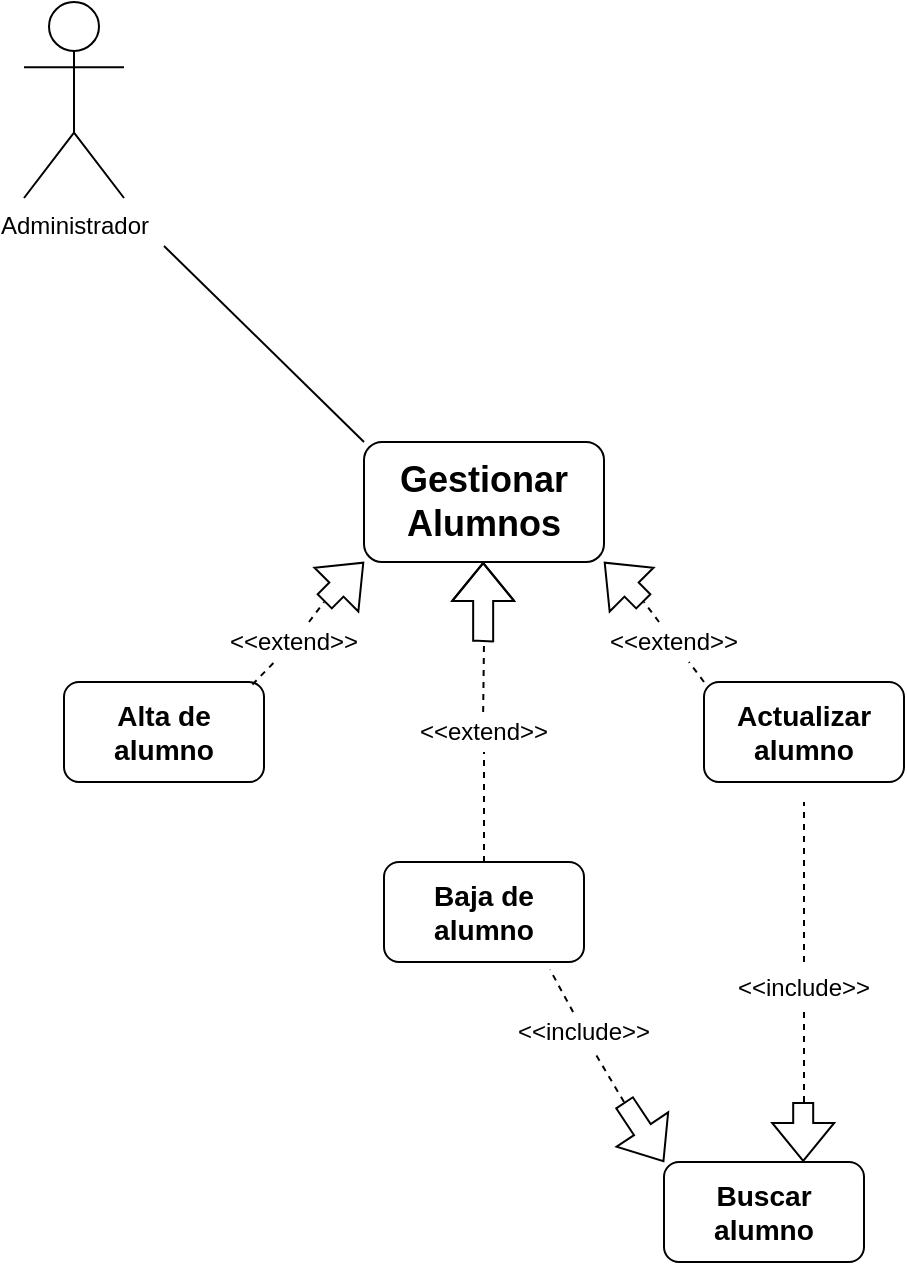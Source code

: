 <mxfile version="21.5.0" type="device">
  <diagram id="C5RBs43oDa-KdzZeNtuy" name="Page-1">
    <mxGraphModel dx="691" dy="445" grid="1" gridSize="10" guides="1" tooltips="1" connect="1" arrows="1" fold="1" page="1" pageScale="1" pageWidth="827" pageHeight="1169" math="0" shadow="0">
      <root>
        <mxCell id="WIyWlLk6GJQsqaUBKTNV-0" />
        <mxCell id="WIyWlLk6GJQsqaUBKTNV-1" parent="WIyWlLk6GJQsqaUBKTNV-0" />
        <mxCell id="CvQ1r4O0kbjZ_cjXdto4-0" value="Administrador" style="shape=umlActor;verticalLabelPosition=bottom;verticalAlign=top;html=1;outlineConnect=0;" vertex="1" parent="WIyWlLk6GJQsqaUBKTNV-1">
          <mxGeometry x="230" y="60" width="50" height="98" as="geometry" />
        </mxCell>
        <mxCell id="CvQ1r4O0kbjZ_cjXdto4-4" value="" style="endArrow=none;html=1;rounded=0;" edge="1" parent="WIyWlLk6GJQsqaUBKTNV-1">
          <mxGeometry width="50" height="50" relative="1" as="geometry">
            <mxPoint x="400" y="280" as="sourcePoint" />
            <mxPoint x="300" y="182" as="targetPoint" />
          </mxGeometry>
        </mxCell>
        <mxCell id="CvQ1r4O0kbjZ_cjXdto4-5" value="&lt;h2&gt;Gestionar Alumnos&lt;/h2&gt;" style="rounded=1;whiteSpace=wrap;html=1;" vertex="1" parent="WIyWlLk6GJQsqaUBKTNV-1">
          <mxGeometry x="400" y="280" width="120" height="60" as="geometry" />
        </mxCell>
        <mxCell id="CvQ1r4O0kbjZ_cjXdto4-6" value="&lt;h3&gt;Alta de alumno&lt;/h3&gt;" style="rounded=1;whiteSpace=wrap;html=1;" vertex="1" parent="WIyWlLk6GJQsqaUBKTNV-1">
          <mxGeometry x="250" y="400" width="100" height="50" as="geometry" />
        </mxCell>
        <mxCell id="CvQ1r4O0kbjZ_cjXdto4-8" value="&lt;h3&gt;Actualizar alumno&lt;/h3&gt;" style="rounded=1;whiteSpace=wrap;html=1;" vertex="1" parent="WIyWlLk6GJQsqaUBKTNV-1">
          <mxGeometry x="570" y="400" width="100" height="50" as="geometry" />
        </mxCell>
        <mxCell id="CvQ1r4O0kbjZ_cjXdto4-9" value="&lt;h3&gt;Baja de alumno&lt;/h3&gt;" style="rounded=1;whiteSpace=wrap;html=1;" vertex="1" parent="WIyWlLk6GJQsqaUBKTNV-1">
          <mxGeometry x="410" y="490" width="100" height="50" as="geometry" />
        </mxCell>
        <mxCell id="CvQ1r4O0kbjZ_cjXdto4-18" value="" style="endArrow=none;dashed=1;html=1;rounded=0;" edge="1" parent="WIyWlLk6GJQsqaUBKTNV-1" source="CvQ1r4O0kbjZ_cjXdto4-21">
          <mxGeometry width="50" height="50" relative="1" as="geometry">
            <mxPoint x="330" y="410" as="sourcePoint" />
            <mxPoint x="380" y="360" as="targetPoint" />
          </mxGeometry>
        </mxCell>
        <mxCell id="CvQ1r4O0kbjZ_cjXdto4-20" value="" style="shape=flexArrow;endArrow=classic;html=1;rounded=0;" edge="1" parent="WIyWlLk6GJQsqaUBKTNV-1">
          <mxGeometry width="50" height="50" relative="1" as="geometry">
            <mxPoint x="380" y="360" as="sourcePoint" />
            <mxPoint x="400" y="340" as="targetPoint" />
          </mxGeometry>
        </mxCell>
        <mxCell id="CvQ1r4O0kbjZ_cjXdto4-23" value="" style="endArrow=none;dashed=1;html=1;rounded=0;exitX=0.942;exitY=0.025;exitDx=0;exitDy=0;exitPerimeter=0;" edge="1" parent="WIyWlLk6GJQsqaUBKTNV-1" source="CvQ1r4O0kbjZ_cjXdto4-6" target="CvQ1r4O0kbjZ_cjXdto4-21">
          <mxGeometry width="50" height="50" relative="1" as="geometry">
            <mxPoint x="330" y="410" as="sourcePoint" />
            <mxPoint x="380" y="360" as="targetPoint" />
          </mxGeometry>
        </mxCell>
        <mxCell id="CvQ1r4O0kbjZ_cjXdto4-21" value="&amp;lt;&amp;lt;extend&amp;gt;&amp;gt;" style="text;html=1;strokeColor=none;fillColor=none;align=center;verticalAlign=middle;whiteSpace=wrap;rounded=0;" vertex="1" parent="WIyWlLk6GJQsqaUBKTNV-1">
          <mxGeometry x="340" y="370" width="50" height="20" as="geometry" />
        </mxCell>
        <mxCell id="CvQ1r4O0kbjZ_cjXdto4-30" value="" style="endArrow=none;dashed=1;html=1;rounded=0;" edge="1" parent="WIyWlLk6GJQsqaUBKTNV-1" target="CvQ1r4O0kbjZ_cjXdto4-31" source="CvQ1r4O0kbjZ_cjXdto4-9">
          <mxGeometry width="50" height="50" relative="1" as="geometry">
            <mxPoint x="390" y="410" as="sourcePoint" />
            <mxPoint x="440" y="360" as="targetPoint" />
          </mxGeometry>
        </mxCell>
        <mxCell id="CvQ1r4O0kbjZ_cjXdto4-31" value="&amp;lt;&amp;lt;extend&amp;gt;&amp;gt;" style="text;html=1;strokeColor=none;fillColor=none;align=center;verticalAlign=middle;whiteSpace=wrap;rounded=0;" vertex="1" parent="WIyWlLk6GJQsqaUBKTNV-1">
          <mxGeometry x="435" y="415" width="50" height="20" as="geometry" />
        </mxCell>
        <mxCell id="CvQ1r4O0kbjZ_cjXdto4-32" value="" style="endArrow=none;dashed=1;html=1;rounded=0;" edge="1" parent="WIyWlLk6GJQsqaUBKTNV-1">
          <mxGeometry width="50" height="50" relative="1" as="geometry">
            <mxPoint x="459.58" y="415" as="sourcePoint" />
            <mxPoint x="460" y="380" as="targetPoint" />
          </mxGeometry>
        </mxCell>
        <mxCell id="CvQ1r4O0kbjZ_cjXdto4-33" value="" style="shape=flexArrow;endArrow=classic;html=1;rounded=0;" edge="1" parent="WIyWlLk6GJQsqaUBKTNV-1">
          <mxGeometry width="50" height="50" relative="1" as="geometry">
            <mxPoint x="459.58" y="380" as="sourcePoint" />
            <mxPoint x="459.58" y="340" as="targetPoint" />
            <Array as="points">
              <mxPoint x="460" y="370" />
              <mxPoint x="459.58" y="380" />
            </Array>
          </mxGeometry>
        </mxCell>
        <mxCell id="CvQ1r4O0kbjZ_cjXdto4-34" value="" style="endArrow=none;dashed=1;html=1;rounded=0;" edge="1" parent="WIyWlLk6GJQsqaUBKTNV-1" source="CvQ1r4O0kbjZ_cjXdto4-37">
          <mxGeometry width="50" height="50" relative="1" as="geometry">
            <mxPoint x="570" y="400" as="sourcePoint" />
            <mxPoint x="540" y="360" as="targetPoint" />
          </mxGeometry>
        </mxCell>
        <mxCell id="CvQ1r4O0kbjZ_cjXdto4-35" value="" style="shape=flexArrow;endArrow=classic;html=1;rounded=0;" edge="1" parent="WIyWlLk6GJQsqaUBKTNV-1">
          <mxGeometry width="50" height="50" relative="1" as="geometry">
            <mxPoint x="540" y="360" as="sourcePoint" />
            <mxPoint x="520" y="340" as="targetPoint" />
          </mxGeometry>
        </mxCell>
        <mxCell id="CvQ1r4O0kbjZ_cjXdto4-36" value="" style="endArrow=none;dashed=1;html=1;rounded=0;" edge="1" parent="WIyWlLk6GJQsqaUBKTNV-1" target="CvQ1r4O0kbjZ_cjXdto4-37">
          <mxGeometry width="50" height="50" relative="1" as="geometry">
            <mxPoint x="570" y="400" as="sourcePoint" />
            <mxPoint x="620" y="350" as="targetPoint" />
          </mxGeometry>
        </mxCell>
        <mxCell id="CvQ1r4O0kbjZ_cjXdto4-37" value="&amp;lt;&amp;lt;extend&amp;gt;&amp;gt;" style="text;html=1;strokeColor=none;fillColor=none;align=center;verticalAlign=middle;whiteSpace=wrap;rounded=0;" vertex="1" parent="WIyWlLk6GJQsqaUBKTNV-1">
          <mxGeometry x="530" y="370" width="50" height="20" as="geometry" />
        </mxCell>
        <mxCell id="CvQ1r4O0kbjZ_cjXdto4-38" value="&lt;h3&gt;Buscar alumno&lt;/h3&gt;" style="rounded=1;whiteSpace=wrap;html=1;" vertex="1" parent="WIyWlLk6GJQsqaUBKTNV-1">
          <mxGeometry x="550" y="640" width="100" height="50" as="geometry" />
        </mxCell>
        <mxCell id="CvQ1r4O0kbjZ_cjXdto4-43" value="" style="shape=flexArrow;endArrow=classic;html=1;rounded=0;entryX=0;entryY=0;entryDx=0;entryDy=0;" edge="1" parent="WIyWlLk6GJQsqaUBKTNV-1" target="CvQ1r4O0kbjZ_cjXdto4-38">
          <mxGeometry width="50" height="50" relative="1" as="geometry">
            <mxPoint x="530" y="610" as="sourcePoint" />
            <mxPoint x="540" y="640" as="targetPoint" />
          </mxGeometry>
        </mxCell>
        <mxCell id="CvQ1r4O0kbjZ_cjXdto4-44" value="" style="endArrow=none;dashed=1;html=1;rounded=0;entryX=0.83;entryY=1.076;entryDx=0;entryDy=0;entryPerimeter=0;" edge="1" parent="WIyWlLk6GJQsqaUBKTNV-1" source="CvQ1r4O0kbjZ_cjXdto4-45" target="CvQ1r4O0kbjZ_cjXdto4-9">
          <mxGeometry width="50" height="50" relative="1" as="geometry">
            <mxPoint x="530" y="610" as="sourcePoint" />
            <mxPoint x="490" y="560" as="targetPoint" />
          </mxGeometry>
        </mxCell>
        <mxCell id="CvQ1r4O0kbjZ_cjXdto4-47" value="" style="endArrow=none;dashed=1;html=1;rounded=0;entryX=0.59;entryY=1.02;entryDx=0;entryDy=0;entryPerimeter=0;" edge="1" parent="WIyWlLk6GJQsqaUBKTNV-1" target="CvQ1r4O0kbjZ_cjXdto4-45">
          <mxGeometry width="50" height="50" relative="1" as="geometry">
            <mxPoint x="530" y="610" as="sourcePoint" />
            <mxPoint x="493" y="544" as="targetPoint" />
          </mxGeometry>
        </mxCell>
        <mxCell id="CvQ1r4O0kbjZ_cjXdto4-45" value="&amp;lt;&amp;lt;include&amp;gt;&amp;gt;" style="text;html=1;strokeColor=none;fillColor=none;align=center;verticalAlign=middle;whiteSpace=wrap;rounded=0;" vertex="1" parent="WIyWlLk6GJQsqaUBKTNV-1">
          <mxGeometry x="480" y="565" width="60" height="20" as="geometry" />
        </mxCell>
        <mxCell id="CvQ1r4O0kbjZ_cjXdto4-49" value="" style="shape=flexArrow;endArrow=classic;html=1;rounded=0;" edge="1" parent="WIyWlLk6GJQsqaUBKTNV-1">
          <mxGeometry width="50" height="50" relative="1" as="geometry">
            <mxPoint x="619.6" y="610" as="sourcePoint" />
            <mxPoint x="619.6" y="640" as="targetPoint" />
          </mxGeometry>
        </mxCell>
        <mxCell id="CvQ1r4O0kbjZ_cjXdto4-50" value="" style="endArrow=none;dashed=1;html=1;rounded=0;" edge="1" parent="WIyWlLk6GJQsqaUBKTNV-1" source="CvQ1r4O0kbjZ_cjXdto4-51">
          <mxGeometry width="50" height="50" relative="1" as="geometry">
            <mxPoint x="620" y="610" as="sourcePoint" />
            <mxPoint x="620" y="460" as="targetPoint" />
          </mxGeometry>
        </mxCell>
        <mxCell id="CvQ1r4O0kbjZ_cjXdto4-52" value="" style="endArrow=none;dashed=1;html=1;rounded=0;" edge="1" parent="WIyWlLk6GJQsqaUBKTNV-1" target="CvQ1r4O0kbjZ_cjXdto4-51">
          <mxGeometry width="50" height="50" relative="1" as="geometry">
            <mxPoint x="620" y="610" as="sourcePoint" />
            <mxPoint x="620" y="460" as="targetPoint" />
          </mxGeometry>
        </mxCell>
        <mxCell id="CvQ1r4O0kbjZ_cjXdto4-51" value="&amp;lt;&amp;lt;include&amp;gt;&amp;gt;" style="text;html=1;strokeColor=none;fillColor=none;align=center;verticalAlign=middle;whiteSpace=wrap;rounded=0;" vertex="1" parent="WIyWlLk6GJQsqaUBKTNV-1">
          <mxGeometry x="595" y="540" width="50" height="25" as="geometry" />
        </mxCell>
      </root>
    </mxGraphModel>
  </diagram>
</mxfile>
